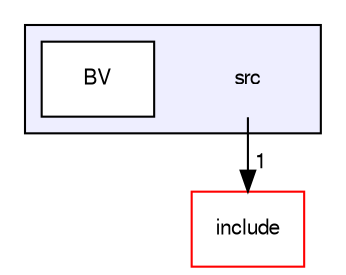 digraph "src" {
  compound=true
  node [ fontsize="10", fontname="FreeSans"];
  edge [ labelfontsize="10", labelfontname="FreeSans"];
  subgraph clusterdir_d5bcfd7e7eabbb5432f783faaeb8cfcd {
    graph [ bgcolor="#eeeeff", pencolor="black", label="" URL="dir_d5bcfd7e7eabbb5432f783faaeb8cfcd.html"];
    dir_d5bcfd7e7eabbb5432f783faaeb8cfcd [shape=plaintext label="src"];
    dir_bd7694a9be5628f813b0e25eab3f5af9 [shape=box label="BV" color="black" fillcolor="white" style="filled" URL="dir_bd7694a9be5628f813b0e25eab3f5af9.html"];
  }
  dir_bb90483854b6bde7e2e1c48d4231685b [shape=box label="include" fillcolor="white" style="filled" color="red" URL="dir_bb90483854b6bde7e2e1c48d4231685b.html"];
  dir_d5bcfd7e7eabbb5432f783faaeb8cfcd->dir_bb90483854b6bde7e2e1c48d4231685b [headlabel="1", labeldistance=1.5 headhref="dir_000008_000000.html"];
}
